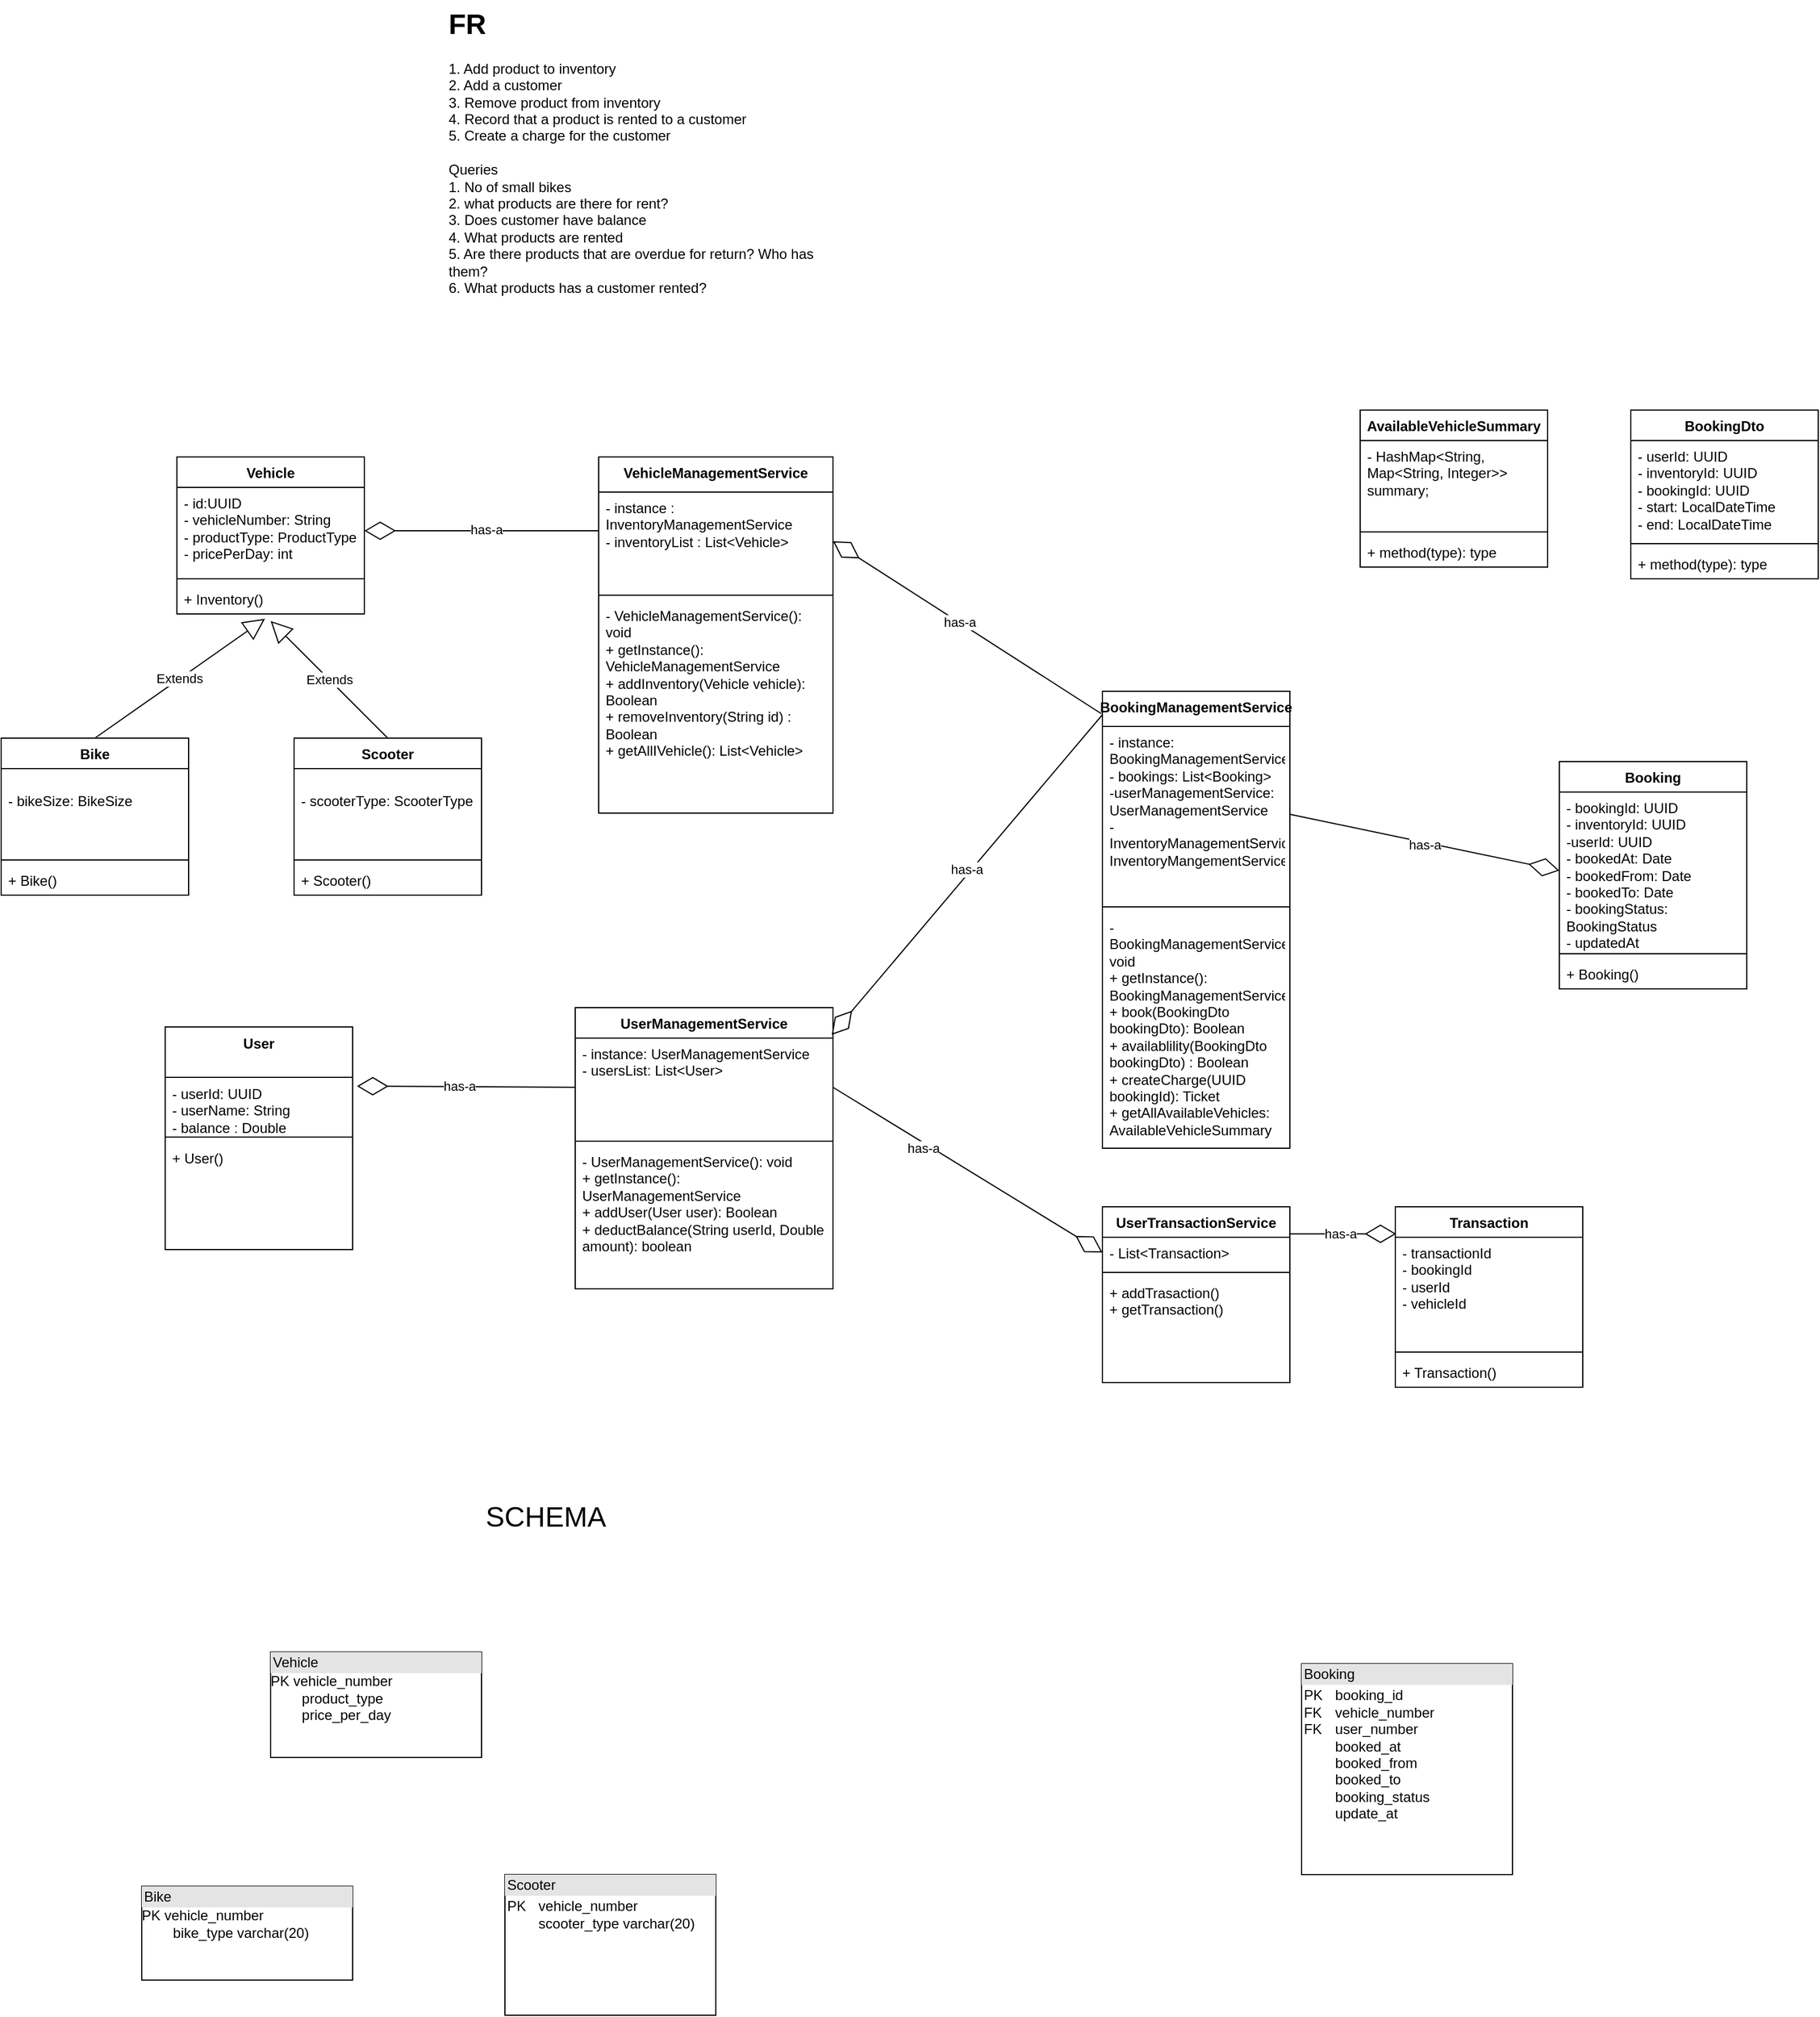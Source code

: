 <mxfile version="27.1.4">
  <diagram name="Page-1" id="Xoc5ThBdiQqUHGEQeKQj">
    <mxGraphModel dx="3074" dy="1091" grid="1" gridSize="10" guides="1" tooltips="1" connect="1" arrows="1" fold="1" page="1" pageScale="1" pageWidth="827" pageHeight="1169" math="0" shadow="0">
      <root>
        <mxCell id="0" />
        <mxCell id="1" parent="0" />
        <mxCell id="hBEw3QQNNBVb0nGFm_RE-2" value="&lt;h1 style=&quot;margin-top: 0px;&quot;&gt;FR&lt;/h1&gt;&lt;div&gt;1. Add product to inventory&lt;/div&gt;&lt;div&gt;2. Add a customer&lt;/div&gt;&lt;div&gt;3. Remove product from inventory&lt;/div&gt;&lt;div&gt;4. Record that a product is rented to a customer&lt;/div&gt;&lt;div&gt;5. Create a charge for the customer&lt;/div&gt;&lt;div&gt;&lt;br&gt;&lt;/div&gt;&lt;div&gt;Queries&lt;/div&gt;&lt;div&gt;1. No of small bikes&lt;/div&gt;&lt;div&gt;2. what products are there for rent?&lt;/div&gt;&lt;div&gt;3. Does customer have balance&lt;/div&gt;&lt;div&gt;4. What products are rented&lt;/div&gt;&lt;div&gt;5. Are there products that are overdue for return? Who has them?&lt;/div&gt;&lt;div&gt;6. What products has a customer rented?&lt;/div&gt;" style="text;html=1;whiteSpace=wrap;overflow=hidden;rounded=0;" parent="1" vertex="1">
          <mxGeometry x="230" y="20" width="350" height="270" as="geometry" />
        </mxCell>
        <mxCell id="hBEw3QQNNBVb0nGFm_RE-7" value="VehicleManagementService" style="swimlane;fontStyle=1;align=center;verticalAlign=top;childLayout=stackLayout;horizontal=1;startSize=30;horizontalStack=0;resizeParent=1;resizeParentMax=0;resizeLast=0;collapsible=1;marginBottom=0;whiteSpace=wrap;html=1;" parent="1" vertex="1">
          <mxGeometry x="360" y="410" width="200" height="304" as="geometry" />
        </mxCell>
        <mxCell id="hBEw3QQNNBVb0nGFm_RE-8" value="- instance : InventoryManagementService&lt;div&gt;- inventoryList : List&amp;lt;Vehicle&amp;gt;&lt;/div&gt;&lt;div&gt;&lt;br&gt;&lt;div&gt;&lt;br&gt;&lt;/div&gt;&lt;/div&gt;" style="text;strokeColor=none;fillColor=none;align=left;verticalAlign=top;spacingLeft=4;spacingRight=4;overflow=hidden;rotatable=0;points=[[0,0.5],[1,0.5]];portConstraint=eastwest;whiteSpace=wrap;html=1;" parent="hBEw3QQNNBVb0nGFm_RE-7" vertex="1">
          <mxGeometry y="30" width="200" height="84" as="geometry" />
        </mxCell>
        <mxCell id="hBEw3QQNNBVb0nGFm_RE-9" value="" style="line;strokeWidth=1;fillColor=none;align=left;verticalAlign=middle;spacingTop=-1;spacingLeft=3;spacingRight=3;rotatable=0;labelPosition=right;points=[];portConstraint=eastwest;strokeColor=inherit;" parent="hBEw3QQNNBVb0nGFm_RE-7" vertex="1">
          <mxGeometry y="114" width="200" height="8" as="geometry" />
        </mxCell>
        <mxCell id="hBEw3QQNNBVb0nGFm_RE-10" value="- VehicleManagementService(): void&lt;div&gt;+ getInstance(): VehicleManagementService&lt;/div&gt;&lt;div&gt;+ addInventory(Vehicle vehicle): Boolean&lt;/div&gt;&lt;div&gt;+ removeInventory(String id) : Boolean&lt;/div&gt;&lt;div&gt;+ getAllIVehicle(): List&amp;lt;Vehicle&amp;gt;&lt;/div&gt;" style="text;strokeColor=none;fillColor=none;align=left;verticalAlign=top;spacingLeft=4;spacingRight=4;overflow=hidden;rotatable=0;points=[[0,0.5],[1,0.5]];portConstraint=eastwest;whiteSpace=wrap;html=1;" parent="hBEw3QQNNBVb0nGFm_RE-7" vertex="1">
          <mxGeometry y="122" width="200" height="182" as="geometry" />
        </mxCell>
        <mxCell id="hBEw3QQNNBVb0nGFm_RE-11" value="Vehicle" style="swimlane;fontStyle=1;align=center;verticalAlign=top;childLayout=stackLayout;horizontal=1;startSize=26;horizontalStack=0;resizeParent=1;resizeParentMax=0;resizeLast=0;collapsible=1;marginBottom=0;whiteSpace=wrap;html=1;" parent="1" vertex="1">
          <mxGeometry y="410" width="160" height="134" as="geometry" />
        </mxCell>
        <mxCell id="hBEw3QQNNBVb0nGFm_RE-12" value="- id:UUID&lt;div&gt;&lt;span style=&quot;background-color: transparent; color: light-dark(rgb(0, 0, 0), rgb(255, 255, 255));&quot;&gt;- vehicleNumber: String&lt;/span&gt;&lt;/div&gt;&lt;div&gt;- productType: ProductType&lt;/div&gt;&lt;div&gt;- pricePerDay: int&lt;/div&gt;" style="text;strokeColor=none;fillColor=none;align=left;verticalAlign=top;spacingLeft=4;spacingRight=4;overflow=hidden;rotatable=0;points=[[0,0.5],[1,0.5]];portConstraint=eastwest;whiteSpace=wrap;html=1;" parent="hBEw3QQNNBVb0nGFm_RE-11" vertex="1">
          <mxGeometry y="26" width="160" height="74" as="geometry" />
        </mxCell>
        <mxCell id="hBEw3QQNNBVb0nGFm_RE-13" value="" style="line;strokeWidth=1;fillColor=none;align=left;verticalAlign=middle;spacingTop=-1;spacingLeft=3;spacingRight=3;rotatable=0;labelPosition=right;points=[];portConstraint=eastwest;strokeColor=inherit;" parent="hBEw3QQNNBVb0nGFm_RE-11" vertex="1">
          <mxGeometry y="100" width="160" height="8" as="geometry" />
        </mxCell>
        <mxCell id="hBEw3QQNNBVb0nGFm_RE-14" value="+ Inventory()&amp;nbsp;&lt;div&gt;&lt;br&gt;&lt;/div&gt;" style="text;strokeColor=none;fillColor=none;align=left;verticalAlign=top;spacingLeft=4;spacingRight=4;overflow=hidden;rotatable=0;points=[[0,0.5],[1,0.5]];portConstraint=eastwest;whiteSpace=wrap;html=1;" parent="hBEw3QQNNBVb0nGFm_RE-11" vertex="1">
          <mxGeometry y="108" width="160" height="26" as="geometry" />
        </mxCell>
        <mxCell id="hBEw3QQNNBVb0nGFm_RE-15" value="UserManagementService" style="swimlane;fontStyle=1;align=center;verticalAlign=top;childLayout=stackLayout;horizontal=1;startSize=26;horizontalStack=0;resizeParent=1;resizeParentMax=0;resizeLast=0;collapsible=1;marginBottom=0;whiteSpace=wrap;html=1;" parent="1" vertex="1">
          <mxGeometry x="340" y="880" width="220" height="240" as="geometry" />
        </mxCell>
        <mxCell id="hBEw3QQNNBVb0nGFm_RE-16" value="- instance: UserManagementService&lt;div&gt;- usersList: List&amp;lt;User&amp;gt;&lt;/div&gt;" style="text;strokeColor=none;fillColor=none;align=left;verticalAlign=top;spacingLeft=4;spacingRight=4;overflow=hidden;rotatable=0;points=[[0,0.5],[1,0.5]];portConstraint=eastwest;whiteSpace=wrap;html=1;" parent="hBEw3QQNNBVb0nGFm_RE-15" vertex="1">
          <mxGeometry y="26" width="220" height="84" as="geometry" />
        </mxCell>
        <mxCell id="hBEw3QQNNBVb0nGFm_RE-17" value="" style="line;strokeWidth=1;fillColor=none;align=left;verticalAlign=middle;spacingTop=-1;spacingLeft=3;spacingRight=3;rotatable=0;labelPosition=right;points=[];portConstraint=eastwest;strokeColor=inherit;" parent="hBEw3QQNNBVb0nGFm_RE-15" vertex="1">
          <mxGeometry y="110" width="220" height="8" as="geometry" />
        </mxCell>
        <mxCell id="hBEw3QQNNBVb0nGFm_RE-18" value="- UserManagementService(): void&lt;div&gt;+ getInstance(): UserManagementService&lt;/div&gt;&lt;div&gt;+ addUser(User user): Boolean&lt;/div&gt;&lt;div&gt;+ deductBalance(String userId, Double amount): boolean&lt;/div&gt;&lt;div&gt;&lt;br&gt;&lt;/div&gt;" style="text;strokeColor=none;fillColor=none;align=left;verticalAlign=top;spacingLeft=4;spacingRight=4;overflow=hidden;rotatable=0;points=[[0,0.5],[1,0.5]];portConstraint=eastwest;whiteSpace=wrap;html=1;" parent="hBEw3QQNNBVb0nGFm_RE-15" vertex="1">
          <mxGeometry y="118" width="220" height="122" as="geometry" />
        </mxCell>
        <mxCell id="hBEw3QQNNBVb0nGFm_RE-19" value="User" style="swimlane;fontStyle=1;align=center;verticalAlign=top;childLayout=stackLayout;horizontal=1;startSize=43;horizontalStack=0;resizeParent=1;resizeParentMax=0;resizeLast=0;collapsible=1;marginBottom=0;whiteSpace=wrap;html=1;" parent="1" vertex="1">
          <mxGeometry x="-10" y="896.5" width="160" height="190" as="geometry" />
        </mxCell>
        <mxCell id="hBEw3QQNNBVb0nGFm_RE-20" value="- userId: UUID&lt;div&gt;- userName: String&lt;/div&gt;&lt;div&gt;- balance : Double&lt;/div&gt;" style="text;strokeColor=none;fillColor=none;align=left;verticalAlign=top;spacingLeft=4;spacingRight=4;overflow=hidden;rotatable=0;points=[[0,0.5],[1,0.5]];portConstraint=eastwest;whiteSpace=wrap;html=1;" parent="hBEw3QQNNBVb0nGFm_RE-19" vertex="1">
          <mxGeometry y="43" width="160" height="47" as="geometry" />
        </mxCell>
        <mxCell id="hBEw3QQNNBVb0nGFm_RE-21" value="" style="line;strokeWidth=1;fillColor=none;align=left;verticalAlign=middle;spacingTop=-1;spacingLeft=3;spacingRight=3;rotatable=0;labelPosition=right;points=[];portConstraint=eastwest;strokeColor=inherit;" parent="hBEw3QQNNBVb0nGFm_RE-19" vertex="1">
          <mxGeometry y="90" width="160" height="8" as="geometry" />
        </mxCell>
        <mxCell id="hBEw3QQNNBVb0nGFm_RE-22" value="+ User()&lt;div&gt;&lt;br&gt;&lt;/div&gt;" style="text;strokeColor=none;fillColor=none;align=left;verticalAlign=top;spacingLeft=4;spacingRight=4;overflow=hidden;rotatable=0;points=[[0,0.5],[1,0.5]];portConstraint=eastwest;whiteSpace=wrap;html=1;" parent="hBEw3QQNNBVb0nGFm_RE-19" vertex="1">
          <mxGeometry y="98" width="160" height="92" as="geometry" />
        </mxCell>
        <mxCell id="hBEw3QQNNBVb0nGFm_RE-23" value="" style="endArrow=diamondThin;endFill=0;endSize=24;html=1;rounded=0;entryX=1;entryY=0.5;entryDx=0;entryDy=0;" parent="1" target="hBEw3QQNNBVb0nGFm_RE-12" edge="1">
          <mxGeometry width="160" relative="1" as="geometry">
            <mxPoint x="360" y="473" as="sourcePoint" />
            <mxPoint x="550" y="437" as="targetPoint" />
          </mxGeometry>
        </mxCell>
        <mxCell id="hBEw3QQNNBVb0nGFm_RE-24" value="has-a" style="edgeLabel;html=1;align=center;verticalAlign=middle;resizable=0;points=[];" parent="hBEw3QQNNBVb0nGFm_RE-23" vertex="1" connectable="0">
          <mxGeometry x="-0.04" y="-1" relative="1" as="geometry">
            <mxPoint as="offset" />
          </mxGeometry>
        </mxCell>
        <mxCell id="hBEw3QQNNBVb0nGFm_RE-29" value="BookingManagementService" style="swimlane;fontStyle=1;align=center;verticalAlign=top;childLayout=stackLayout;horizontal=1;startSize=30;horizontalStack=0;resizeParent=1;resizeParentMax=0;resizeLast=0;collapsible=1;marginBottom=0;whiteSpace=wrap;html=1;" parent="1" vertex="1">
          <mxGeometry x="790" y="610" width="160" height="390" as="geometry" />
        </mxCell>
        <mxCell id="hBEw3QQNNBVb0nGFm_RE-30" value="- instance: BookingManagementService&lt;div&gt;- bookings: List&amp;lt;Booking&amp;gt;&lt;/div&gt;&lt;div&gt;-userManagementService: UserManagementService&lt;br&gt;-InventoryManagementService: InventoryMangementService&lt;/div&gt;" style="text;strokeColor=none;fillColor=none;align=left;verticalAlign=top;spacingLeft=4;spacingRight=4;overflow=hidden;rotatable=0;points=[[0,0.5],[1,0.5]];portConstraint=eastwest;whiteSpace=wrap;html=1;" parent="hBEw3QQNNBVb0nGFm_RE-29" vertex="1">
          <mxGeometry y="30" width="160" height="150" as="geometry" />
        </mxCell>
        <mxCell id="hBEw3QQNNBVb0nGFm_RE-31" value="" style="line;strokeWidth=1;fillColor=none;align=left;verticalAlign=middle;spacingTop=-1;spacingLeft=3;spacingRight=3;rotatable=0;labelPosition=right;points=[];portConstraint=eastwest;strokeColor=inherit;" parent="hBEw3QQNNBVb0nGFm_RE-29" vertex="1">
          <mxGeometry y="180" width="160" height="8" as="geometry" />
        </mxCell>
        <mxCell id="hBEw3QQNNBVb0nGFm_RE-32" value="- BookingManagementService(): void&lt;div&gt;+ getInstance(): BookingManagementService&lt;/div&gt;&lt;div&gt;+ book(BookingDto bookingDto): Boolean&lt;/div&gt;&lt;div&gt;+ availablility(BookingDto bookingDto) : Boolean&lt;/div&gt;&lt;div&gt;+ createCharge(UUID bookingId): Ticket&lt;/div&gt;&lt;div&gt;+ getAllAvailableVehicles: AvailableVehicleSummary&lt;/div&gt;" style="text;strokeColor=none;fillColor=none;align=left;verticalAlign=top;spacingLeft=4;spacingRight=4;overflow=hidden;rotatable=0;points=[[0,0.5],[1,0.5]];portConstraint=eastwest;whiteSpace=wrap;html=1;" parent="hBEw3QQNNBVb0nGFm_RE-29" vertex="1">
          <mxGeometry y="188" width="160" height="202" as="geometry" />
        </mxCell>
        <mxCell id="hBEw3QQNNBVb0nGFm_RE-33" value="Booking" style="swimlane;fontStyle=1;align=center;verticalAlign=top;childLayout=stackLayout;horizontal=1;startSize=26;horizontalStack=0;resizeParent=1;resizeParentMax=0;resizeLast=0;collapsible=1;marginBottom=0;whiteSpace=wrap;html=1;" parent="1" vertex="1">
          <mxGeometry x="1180" y="670" width="160" height="194" as="geometry" />
        </mxCell>
        <mxCell id="hBEw3QQNNBVb0nGFm_RE-34" value="- bookingId: UUID&lt;div&gt;- inventoryId: UUID&lt;br&gt;&lt;div&gt;-userId: UUID&lt;/div&gt;&lt;div&gt;- bookedAt: Date&lt;/div&gt;&lt;div&gt;- bookedFrom: Date&lt;/div&gt;&lt;div&gt;- bookedTo: Date&lt;/div&gt;&lt;/div&gt;&lt;div&gt;- bookingStatus: BookingStatus&lt;/div&gt;&lt;div&gt;- updatedAt&lt;/div&gt;" style="text;strokeColor=none;fillColor=none;align=left;verticalAlign=top;spacingLeft=4;spacingRight=4;overflow=hidden;rotatable=0;points=[[0,0.5],[1,0.5]];portConstraint=eastwest;whiteSpace=wrap;html=1;" parent="hBEw3QQNNBVb0nGFm_RE-33" vertex="1">
          <mxGeometry y="26" width="160" height="134" as="geometry" />
        </mxCell>
        <mxCell id="hBEw3QQNNBVb0nGFm_RE-35" value="" style="line;strokeWidth=1;fillColor=none;align=left;verticalAlign=middle;spacingTop=-1;spacingLeft=3;spacingRight=3;rotatable=0;labelPosition=right;points=[];portConstraint=eastwest;strokeColor=inherit;" parent="hBEw3QQNNBVb0nGFm_RE-33" vertex="1">
          <mxGeometry y="160" width="160" height="8" as="geometry" />
        </mxCell>
        <mxCell id="hBEw3QQNNBVb0nGFm_RE-36" value="+ Booking()" style="text;strokeColor=none;fillColor=none;align=left;verticalAlign=top;spacingLeft=4;spacingRight=4;overflow=hidden;rotatable=0;points=[[0,0.5],[1,0.5]];portConstraint=eastwest;whiteSpace=wrap;html=1;" parent="hBEw3QQNNBVb0nGFm_RE-33" vertex="1">
          <mxGeometry y="168" width="160" height="26" as="geometry" />
        </mxCell>
        <mxCell id="hBEw3QQNNBVb0nGFm_RE-37" value="" style="endArrow=diamondThin;endFill=0;endSize=24;html=1;rounded=0;exitX=1;exitY=0.5;exitDx=0;exitDy=0;entryX=0;entryY=0.5;entryDx=0;entryDy=0;" parent="1" source="hBEw3QQNNBVb0nGFm_RE-30" target="hBEw3QQNNBVb0nGFm_RE-34" edge="1">
          <mxGeometry width="160" relative="1" as="geometry">
            <mxPoint x="610" y="740" as="sourcePoint" />
            <mxPoint x="770" y="740" as="targetPoint" />
          </mxGeometry>
        </mxCell>
        <mxCell id="hBEw3QQNNBVb0nGFm_RE-38" value="has-a" style="edgeLabel;html=1;align=center;verticalAlign=middle;resizable=0;points=[];" parent="hBEw3QQNNBVb0nGFm_RE-37" vertex="1" connectable="0">
          <mxGeometry x="0.005" y="-2" relative="1" as="geometry">
            <mxPoint as="offset" />
          </mxGeometry>
        </mxCell>
        <mxCell id="hBEw3QQNNBVb0nGFm_RE-39" value="" style="endArrow=diamondThin;endFill=0;endSize=24;html=1;rounded=0;entryX=1.023;entryY=0.16;entryDx=0;entryDy=0;exitX=0;exitY=0.5;exitDx=0;exitDy=0;entryPerimeter=0;" parent="1" source="hBEw3QQNNBVb0nGFm_RE-16" target="hBEw3QQNNBVb0nGFm_RE-20" edge="1">
          <mxGeometry width="160" relative="1" as="geometry">
            <mxPoint x="420" y="740" as="sourcePoint" />
            <mxPoint x="580" y="740" as="targetPoint" />
          </mxGeometry>
        </mxCell>
        <mxCell id="hBEw3QQNNBVb0nGFm_RE-40" value="has-a" style="edgeLabel;html=1;align=center;verticalAlign=middle;resizable=0;points=[];" parent="hBEw3QQNNBVb0nGFm_RE-39" vertex="1" connectable="0">
          <mxGeometry x="0.062" y="-1" relative="1" as="geometry">
            <mxPoint as="offset" />
          </mxGeometry>
        </mxCell>
        <mxCell id="hBEw3QQNNBVb0nGFm_RE-41" value="" style="endArrow=diamondThin;endFill=0;endSize=24;html=1;rounded=0;entryX=1;entryY=0.5;entryDx=0;entryDy=0;exitX=-0.006;exitY=0.049;exitDx=0;exitDy=0;exitPerimeter=0;" parent="1" source="hBEw3QQNNBVb0nGFm_RE-29" target="hBEw3QQNNBVb0nGFm_RE-8" edge="1">
          <mxGeometry width="160" relative="1" as="geometry">
            <mxPoint x="590" y="730" as="sourcePoint" />
            <mxPoint x="750" y="730" as="targetPoint" />
          </mxGeometry>
        </mxCell>
        <mxCell id="hBEw3QQNNBVb0nGFm_RE-42" value="has-a" style="edgeLabel;html=1;align=center;verticalAlign=middle;resizable=0;points=[];" parent="hBEw3QQNNBVb0nGFm_RE-41" vertex="1" connectable="0">
          <mxGeometry x="0.06" relative="1" as="geometry">
            <mxPoint as="offset" />
          </mxGeometry>
        </mxCell>
        <mxCell id="hBEw3QQNNBVb0nGFm_RE-43" value="" style="endArrow=diamondThin;endFill=0;endSize=24;html=1;rounded=0;entryX=0.995;entryY=0.097;entryDx=0;entryDy=0;entryPerimeter=0;" parent="1" target="hBEw3QQNNBVb0nGFm_RE-15" edge="1">
          <mxGeometry width="160" relative="1" as="geometry">
            <mxPoint x="790" y="630" as="sourcePoint" />
            <mxPoint x="750" y="730" as="targetPoint" />
          </mxGeometry>
        </mxCell>
        <mxCell id="hBEw3QQNNBVb0nGFm_RE-44" value="has-a" style="edgeLabel;html=1;align=center;verticalAlign=middle;resizable=0;points=[];" parent="hBEw3QQNNBVb0nGFm_RE-43" vertex="1" connectable="0">
          <mxGeometry x="-0.012" y="-3" relative="1" as="geometry">
            <mxPoint y="-1" as="offset" />
          </mxGeometry>
        </mxCell>
        <mxCell id="zNUPgAA341TsdGo00nmI-1" value="Bike" style="swimlane;fontStyle=1;align=center;verticalAlign=top;childLayout=stackLayout;horizontal=1;startSize=26;horizontalStack=0;resizeParent=1;resizeParentMax=0;resizeLast=0;collapsible=1;marginBottom=0;whiteSpace=wrap;html=1;" parent="1" vertex="1">
          <mxGeometry x="-150" y="650" width="160" height="134" as="geometry" />
        </mxCell>
        <mxCell id="zNUPgAA341TsdGo00nmI-2" value="&lt;div&gt;&lt;br&gt;&lt;/div&gt;&lt;div&gt;- bikeSize: BikeSize&lt;/div&gt;" style="text;strokeColor=none;fillColor=none;align=left;verticalAlign=top;spacingLeft=4;spacingRight=4;overflow=hidden;rotatable=0;points=[[0,0.5],[1,0.5]];portConstraint=eastwest;whiteSpace=wrap;html=1;" parent="zNUPgAA341TsdGo00nmI-1" vertex="1">
          <mxGeometry y="26" width="160" height="74" as="geometry" />
        </mxCell>
        <mxCell id="zNUPgAA341TsdGo00nmI-3" value="" style="line;strokeWidth=1;fillColor=none;align=left;verticalAlign=middle;spacingTop=-1;spacingLeft=3;spacingRight=3;rotatable=0;labelPosition=right;points=[];portConstraint=eastwest;strokeColor=inherit;" parent="zNUPgAA341TsdGo00nmI-1" vertex="1">
          <mxGeometry y="100" width="160" height="8" as="geometry" />
        </mxCell>
        <mxCell id="zNUPgAA341TsdGo00nmI-4" value="+ Bike()" style="text;strokeColor=none;fillColor=none;align=left;verticalAlign=top;spacingLeft=4;spacingRight=4;overflow=hidden;rotatable=0;points=[[0,0.5],[1,0.5]];portConstraint=eastwest;whiteSpace=wrap;html=1;" parent="zNUPgAA341TsdGo00nmI-1" vertex="1">
          <mxGeometry y="108" width="160" height="26" as="geometry" />
        </mxCell>
        <mxCell id="zNUPgAA341TsdGo00nmI-11" value="BookingDto" style="swimlane;fontStyle=1;align=center;verticalAlign=top;childLayout=stackLayout;horizontal=1;startSize=26;horizontalStack=0;resizeParent=1;resizeParentMax=0;resizeLast=0;collapsible=1;marginBottom=0;whiteSpace=wrap;html=1;" parent="1" vertex="1">
          <mxGeometry x="1241" y="370" width="160" height="144" as="geometry" />
        </mxCell>
        <mxCell id="zNUPgAA341TsdGo00nmI-12" value="- userId: UUID&lt;div&gt;- inventoryId: UUID&lt;/div&gt;&lt;div&gt;- bookingId: UUID&lt;/div&gt;&lt;div&gt;- start: LocalDateTime&lt;/div&gt;&lt;div&gt;- end: LocalDateTime&lt;/div&gt;" style="text;strokeColor=none;fillColor=none;align=left;verticalAlign=top;spacingLeft=4;spacingRight=4;overflow=hidden;rotatable=0;points=[[0,0.5],[1,0.5]];portConstraint=eastwest;whiteSpace=wrap;html=1;" parent="zNUPgAA341TsdGo00nmI-11" vertex="1">
          <mxGeometry y="26" width="160" height="84" as="geometry" />
        </mxCell>
        <mxCell id="zNUPgAA341TsdGo00nmI-13" value="" style="line;strokeWidth=1;fillColor=none;align=left;verticalAlign=middle;spacingTop=-1;spacingLeft=3;spacingRight=3;rotatable=0;labelPosition=right;points=[];portConstraint=eastwest;strokeColor=inherit;" parent="zNUPgAA341TsdGo00nmI-11" vertex="1">
          <mxGeometry y="110" width="160" height="8" as="geometry" />
        </mxCell>
        <mxCell id="zNUPgAA341TsdGo00nmI-14" value="+ method(type): type" style="text;strokeColor=none;fillColor=none;align=left;verticalAlign=top;spacingLeft=4;spacingRight=4;overflow=hidden;rotatable=0;points=[[0,0.5],[1,0.5]];portConstraint=eastwest;whiteSpace=wrap;html=1;" parent="zNUPgAA341TsdGo00nmI-11" vertex="1">
          <mxGeometry y="118" width="160" height="26" as="geometry" />
        </mxCell>
        <mxCell id="GeMPi5UEZmiX4pXkUo5c-2" value="Scooter" style="swimlane;fontStyle=1;align=center;verticalAlign=top;childLayout=stackLayout;horizontal=1;startSize=26;horizontalStack=0;resizeParent=1;resizeParentMax=0;resizeLast=0;collapsible=1;marginBottom=0;whiteSpace=wrap;html=1;" parent="1" vertex="1">
          <mxGeometry x="100" y="650" width="160" height="134" as="geometry" />
        </mxCell>
        <mxCell id="GeMPi5UEZmiX4pXkUo5c-3" value="&lt;div&gt;&lt;br&gt;&lt;/div&gt;&lt;div&gt;- scooterType: ScooterType&lt;/div&gt;" style="text;strokeColor=none;fillColor=none;align=left;verticalAlign=top;spacingLeft=4;spacingRight=4;overflow=hidden;rotatable=0;points=[[0,0.5],[1,0.5]];portConstraint=eastwest;whiteSpace=wrap;html=1;" parent="GeMPi5UEZmiX4pXkUo5c-2" vertex="1">
          <mxGeometry y="26" width="160" height="74" as="geometry" />
        </mxCell>
        <mxCell id="GeMPi5UEZmiX4pXkUo5c-4" value="" style="line;strokeWidth=1;fillColor=none;align=left;verticalAlign=middle;spacingTop=-1;spacingLeft=3;spacingRight=3;rotatable=0;labelPosition=right;points=[];portConstraint=eastwest;strokeColor=inherit;" parent="GeMPi5UEZmiX4pXkUo5c-2" vertex="1">
          <mxGeometry y="100" width="160" height="8" as="geometry" />
        </mxCell>
        <mxCell id="GeMPi5UEZmiX4pXkUo5c-5" value="+ Scooter()" style="text;strokeColor=none;fillColor=none;align=left;verticalAlign=top;spacingLeft=4;spacingRight=4;overflow=hidden;rotatable=0;points=[[0,0.5],[1,0.5]];portConstraint=eastwest;whiteSpace=wrap;html=1;" parent="GeMPi5UEZmiX4pXkUo5c-2" vertex="1">
          <mxGeometry y="108" width="160" height="26" as="geometry" />
        </mxCell>
        <mxCell id="GeMPi5UEZmiX4pXkUo5c-9" value="Extends" style="endArrow=block;endSize=16;endFill=0;html=1;rounded=0;exitX=0.5;exitY=0;exitDx=0;exitDy=0;entryX=0.47;entryY=1.158;entryDx=0;entryDy=0;entryPerimeter=0;" parent="1" source="zNUPgAA341TsdGo00nmI-1" target="hBEw3QQNNBVb0nGFm_RE-14" edge="1">
          <mxGeometry width="160" relative="1" as="geometry">
            <mxPoint x="530" y="760" as="sourcePoint" />
            <mxPoint x="690" y="760" as="targetPoint" />
          </mxGeometry>
        </mxCell>
        <mxCell id="GeMPi5UEZmiX4pXkUo5c-10" value="Extends" style="endArrow=block;endSize=16;endFill=0;html=1;rounded=0;exitX=0.5;exitY=0;exitDx=0;exitDy=0;" parent="1" source="GeMPi5UEZmiX4pXkUo5c-2" edge="1">
          <mxGeometry width="160" relative="1" as="geometry">
            <mxPoint x="530" y="760" as="sourcePoint" />
            <mxPoint x="80" y="550" as="targetPoint" />
          </mxGeometry>
        </mxCell>
        <mxCell id="GeMPi5UEZmiX4pXkUo5c-11" value="&lt;font style=&quot;font-size: 24px;&quot;&gt;SCHEMA&lt;/font&gt;" style="text;html=1;align=center;verticalAlign=middle;whiteSpace=wrap;rounded=0;" parent="1" vertex="1">
          <mxGeometry x="-60" y="1280" width="750" height="70" as="geometry" />
        </mxCell>
        <mxCell id="GeMPi5UEZmiX4pXkUo5c-13" value="&lt;div style=&quot;box-sizing: border-box; width: 100%; background: rgb(228, 228, 228); padding: 2px;&quot;&gt;Vehicle&lt;/div&gt;PK vehicle_number&lt;br&gt;&lt;span style=&quot;white-space: pre;&quot;&gt;&#x9;&lt;/span&gt;product_type&lt;br&gt;&lt;span style=&quot;white-space: pre;&quot;&gt;&#x9;&lt;/span&gt;price_per_day" style="verticalAlign=top;align=left;overflow=fill;html=1;whiteSpace=wrap;" parent="1" vertex="1">
          <mxGeometry x="80" y="1430" width="180" height="90" as="geometry" />
        </mxCell>
        <mxCell id="GeMPi5UEZmiX4pXkUo5c-14" value="&lt;div style=&quot;box-sizing: border-box; width: 100%; background: rgb(228, 228, 228); padding: 2px;&quot;&gt;Bike&lt;/div&gt;PK vehicle_number&lt;br&gt;&lt;span style=&quot;white-space: pre;&quot;&gt;&#x9;&lt;/span&gt;bike_type varchar(20)" style="verticalAlign=top;align=left;overflow=fill;html=1;whiteSpace=wrap;" parent="1" vertex="1">
          <mxGeometry x="-30" y="1630" width="180" height="80" as="geometry" />
        </mxCell>
        <mxCell id="GeMPi5UEZmiX4pXkUo5c-15" value="&lt;div style=&quot;box-sizing: border-box; width: 100%; background: rgb(228, 228, 228); padding: 2px;&quot;&gt;Scooter&lt;/div&gt;&lt;table style=&quot;width:100%;font-size:1em;&quot; cellpadding=&quot;2&quot; cellspacing=&quot;0&quot;&gt;&lt;tbody&gt;&lt;tr&gt;&lt;td&gt;PK&amp;nbsp;&lt;span style=&quot;white-space: pre;&quot;&gt;&#x9;&lt;/span&gt;vehicle_number&lt;br&gt;&lt;span style=&quot;white-space: pre;&quot;&gt;&#x9;&lt;/span&gt;scooter_type varchar(20)&lt;br&gt;&lt;/td&gt;&lt;td&gt;&lt;br&gt;&lt;/td&gt;&lt;/tr&gt;&lt;tr&gt;&lt;td&gt;&lt;br&gt;&lt;/td&gt;&lt;td&gt;&lt;br&gt;&lt;/td&gt;&lt;/tr&gt;&lt;/tbody&gt;&lt;/table&gt;" style="verticalAlign=top;align=left;overflow=fill;html=1;whiteSpace=wrap;" parent="1" vertex="1">
          <mxGeometry x="280" y="1620" width="180" height="120" as="geometry" />
        </mxCell>
        <mxCell id="GeMPi5UEZmiX4pXkUo5c-16" value="&lt;div style=&quot;box-sizing: border-box; width: 100%; background: rgb(228, 228, 228); padding: 2px;&quot;&gt;Booking&lt;/div&gt;&lt;table style=&quot;width:100%;font-size:1em;&quot; cellpadding=&quot;2&quot; cellspacing=&quot;0&quot;&gt;&lt;tbody&gt;&lt;tr&gt;&lt;td&gt;PK&lt;span style=&quot;white-space: pre;&quot;&gt;&#x9;&lt;/span&gt;booking_id&lt;br&gt;FK&lt;span style=&quot;white-space: pre;&quot;&gt;&#x9;&lt;/span&gt;vehicle_number&lt;br&gt;FK&lt;span style=&quot;white-space: pre;&quot;&gt;&#x9;&lt;/span&gt;user_number&lt;br&gt;&lt;span style=&quot;white-space: pre;&quot;&gt;&#x9;&lt;/span&gt;booked_at&lt;br&gt;&lt;span style=&quot;white-space: pre;&quot;&gt;&#x9;&lt;/span&gt;booked_from&lt;br&gt;&lt;span style=&quot;white-space: pre;&quot;&gt;&#x9;&lt;/span&gt;booked_to&lt;br&gt;&lt;span style=&quot;white-space: pre;&quot;&gt;&#x9;&lt;/span&gt;booking_status&lt;br&gt;&lt;span style=&quot;white-space: pre;&quot;&gt;&#x9;&lt;/span&gt;update_at&lt;br&gt;&lt;/td&gt;&lt;td&gt;&lt;/td&gt;&lt;/tr&gt;&lt;/tbody&gt;&lt;/table&gt;" style="verticalAlign=top;align=left;overflow=fill;html=1;whiteSpace=wrap;" parent="1" vertex="1">
          <mxGeometry x="960" y="1440" width="180" height="180" as="geometry" />
        </mxCell>
        <mxCell id="GeMPi5UEZmiX4pXkUo5c-21" value="Transaction" style="swimlane;fontStyle=1;align=center;verticalAlign=top;childLayout=stackLayout;horizontal=1;startSize=26;horizontalStack=0;resizeParent=1;resizeParentMax=0;resizeLast=0;collapsible=1;marginBottom=0;whiteSpace=wrap;html=1;" parent="1" vertex="1">
          <mxGeometry x="1040" y="1050" width="160" height="154" as="geometry" />
        </mxCell>
        <mxCell id="GeMPi5UEZmiX4pXkUo5c-22" value="- transactionId&lt;div&gt;- bookingId&lt;br&gt;- userId&lt;/div&gt;&lt;div&gt;- vehicleId&lt;/div&gt;" style="text;strokeColor=none;fillColor=none;align=left;verticalAlign=top;spacingLeft=4;spacingRight=4;overflow=hidden;rotatable=0;points=[[0,0.5],[1,0.5]];portConstraint=eastwest;whiteSpace=wrap;html=1;" parent="GeMPi5UEZmiX4pXkUo5c-21" vertex="1">
          <mxGeometry y="26" width="160" height="94" as="geometry" />
        </mxCell>
        <mxCell id="GeMPi5UEZmiX4pXkUo5c-23" value="" style="line;strokeWidth=1;fillColor=none;align=left;verticalAlign=middle;spacingTop=-1;spacingLeft=3;spacingRight=3;rotatable=0;labelPosition=right;points=[];portConstraint=eastwest;strokeColor=inherit;" parent="GeMPi5UEZmiX4pXkUo5c-21" vertex="1">
          <mxGeometry y="120" width="160" height="8" as="geometry" />
        </mxCell>
        <mxCell id="GeMPi5UEZmiX4pXkUo5c-24" value="+ Transaction()" style="text;strokeColor=none;fillColor=none;align=left;verticalAlign=top;spacingLeft=4;spacingRight=4;overflow=hidden;rotatable=0;points=[[0,0.5],[1,0.5]];portConstraint=eastwest;whiteSpace=wrap;html=1;" parent="GeMPi5UEZmiX4pXkUo5c-21" vertex="1">
          <mxGeometry y="128" width="160" height="26" as="geometry" />
        </mxCell>
        <mxCell id="GeMPi5UEZmiX4pXkUo5c-25" value="has-a" style="endArrow=diamondThin;endFill=0;endSize=24;html=1;rounded=0;entryX=0.005;entryY=-0.031;entryDx=0;entryDy=0;entryPerimeter=0;exitX=1.036;exitY=-0.111;exitDx=0;exitDy=0;exitPerimeter=0;" parent="1" target="GeMPi5UEZmiX4pXkUo5c-22" edge="1">
          <mxGeometry width="160" relative="1" as="geometry">
            <mxPoint x="945.76" y="1073.114" as="sourcePoint" />
            <mxPoint x="670" y="930" as="targetPoint" />
          </mxGeometry>
        </mxCell>
        <mxCell id="GeMPi5UEZmiX4pXkUo5c-27" value="UserTransactionService" style="swimlane;fontStyle=1;align=center;verticalAlign=top;childLayout=stackLayout;horizontal=1;startSize=26;horizontalStack=0;resizeParent=1;resizeParentMax=0;resizeLast=0;collapsible=1;marginBottom=0;whiteSpace=wrap;html=1;" parent="1" vertex="1">
          <mxGeometry x="790" y="1050" width="160" height="150" as="geometry" />
        </mxCell>
        <mxCell id="GeMPi5UEZmiX4pXkUo5c-28" value="- List&amp;lt;Transaction&amp;gt;" style="text;strokeColor=none;fillColor=none;align=left;verticalAlign=top;spacingLeft=4;spacingRight=4;overflow=hidden;rotatable=0;points=[[0,0.5],[1,0.5]];portConstraint=eastwest;whiteSpace=wrap;html=1;" parent="GeMPi5UEZmiX4pXkUo5c-27" vertex="1">
          <mxGeometry y="26" width="160" height="26" as="geometry" />
        </mxCell>
        <mxCell id="GeMPi5UEZmiX4pXkUo5c-29" value="" style="line;strokeWidth=1;fillColor=none;align=left;verticalAlign=middle;spacingTop=-1;spacingLeft=3;spacingRight=3;rotatable=0;labelPosition=right;points=[];portConstraint=eastwest;strokeColor=inherit;" parent="GeMPi5UEZmiX4pXkUo5c-27" vertex="1">
          <mxGeometry y="52" width="160" height="8" as="geometry" />
        </mxCell>
        <mxCell id="GeMPi5UEZmiX4pXkUo5c-30" value="+ addTrasaction()&lt;br&gt;+ getTransaction()" style="text;strokeColor=none;fillColor=none;align=left;verticalAlign=top;spacingLeft=4;spacingRight=4;overflow=hidden;rotatable=0;points=[[0,0.5],[1,0.5]];portConstraint=eastwest;whiteSpace=wrap;html=1;" parent="GeMPi5UEZmiX4pXkUo5c-27" vertex="1">
          <mxGeometry y="60" width="160" height="90" as="geometry" />
        </mxCell>
        <mxCell id="GeMPi5UEZmiX4pXkUo5c-31" value="" style="endArrow=diamondThin;endFill=0;endSize=24;html=1;rounded=0;exitX=1;exitY=0.5;exitDx=0;exitDy=0;entryX=0;entryY=0.5;entryDx=0;entryDy=0;" parent="1" source="hBEw3QQNNBVb0nGFm_RE-16" target="GeMPi5UEZmiX4pXkUo5c-28" edge="1">
          <mxGeometry width="160" relative="1" as="geometry">
            <mxPoint x="510" y="990" as="sourcePoint" />
            <mxPoint x="590" y="1081.111" as="targetPoint" />
          </mxGeometry>
        </mxCell>
        <mxCell id="GeMPi5UEZmiX4pXkUo5c-32" value="has-a" style="edgeLabel;html=1;align=center;verticalAlign=middle;resizable=0;points=[];" parent="GeMPi5UEZmiX4pXkUo5c-31" vertex="1" connectable="0">
          <mxGeometry x="-0.322" y="-3" relative="1" as="geometry">
            <mxPoint y="1" as="offset" />
          </mxGeometry>
        </mxCell>
        <mxCell id="GeMPi5UEZmiX4pXkUo5c-36" value="AvailableVehicleSummary" style="swimlane;fontStyle=1;align=center;verticalAlign=top;childLayout=stackLayout;horizontal=1;startSize=26;horizontalStack=0;resizeParent=1;resizeParentMax=0;resizeLast=0;collapsible=1;marginBottom=0;whiteSpace=wrap;html=1;" parent="1" vertex="1">
          <mxGeometry x="1010" y="370" width="160" height="134" as="geometry" />
        </mxCell>
        <mxCell id="GeMPi5UEZmiX4pXkUo5c-37" value="- HashMap&amp;lt;String, Map&amp;lt;String, Integer&amp;gt;&amp;gt; summary;" style="text;strokeColor=none;fillColor=none;align=left;verticalAlign=top;spacingLeft=4;spacingRight=4;overflow=hidden;rotatable=0;points=[[0,0.5],[1,0.5]];portConstraint=eastwest;whiteSpace=wrap;html=1;" parent="GeMPi5UEZmiX4pXkUo5c-36" vertex="1">
          <mxGeometry y="26" width="160" height="74" as="geometry" />
        </mxCell>
        <mxCell id="GeMPi5UEZmiX4pXkUo5c-38" value="" style="line;strokeWidth=1;fillColor=none;align=left;verticalAlign=middle;spacingTop=-1;spacingLeft=3;spacingRight=3;rotatable=0;labelPosition=right;points=[];portConstraint=eastwest;strokeColor=inherit;" parent="GeMPi5UEZmiX4pXkUo5c-36" vertex="1">
          <mxGeometry y="100" width="160" height="8" as="geometry" />
        </mxCell>
        <mxCell id="GeMPi5UEZmiX4pXkUo5c-39" value="+ method(type): type" style="text;strokeColor=none;fillColor=none;align=left;verticalAlign=top;spacingLeft=4;spacingRight=4;overflow=hidden;rotatable=0;points=[[0,0.5],[1,0.5]];portConstraint=eastwest;whiteSpace=wrap;html=1;" parent="GeMPi5UEZmiX4pXkUo5c-36" vertex="1">
          <mxGeometry y="108" width="160" height="26" as="geometry" />
        </mxCell>
      </root>
    </mxGraphModel>
  </diagram>
</mxfile>
